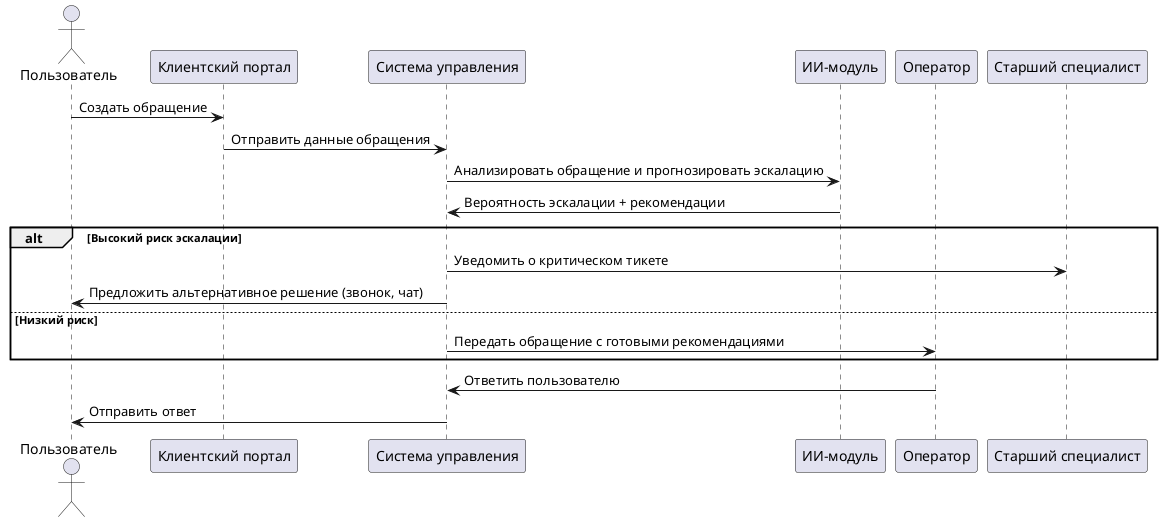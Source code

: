 @startuml
actor "Пользователь" as User
participant "Клиентский портал" as Portal
participant "Система управления" as System
participant "ИИ-модуль" as AI
participant "Оператор" as Operator
participant "Старший специалист" as Supervisor

User -> Portal: Создать обращение
Portal -> System: Отправить данные обращения
System -> AI: Анализировать обращение и прогнозировать эскалацию
AI -> System: Вероятность эскалации + рекомендации
alt Высокий риск эскалации
    System -> Supervisor: Уведомить о критическом тикете
    System -> User: Предложить альтернативное решение (звонок, чат)
else Низкий риск
    System -> Operator: Передать обращение с готовыми рекомендациями
end
Operator -> System: Ответить пользователю
System -> User: Отправить ответ
@enduml
